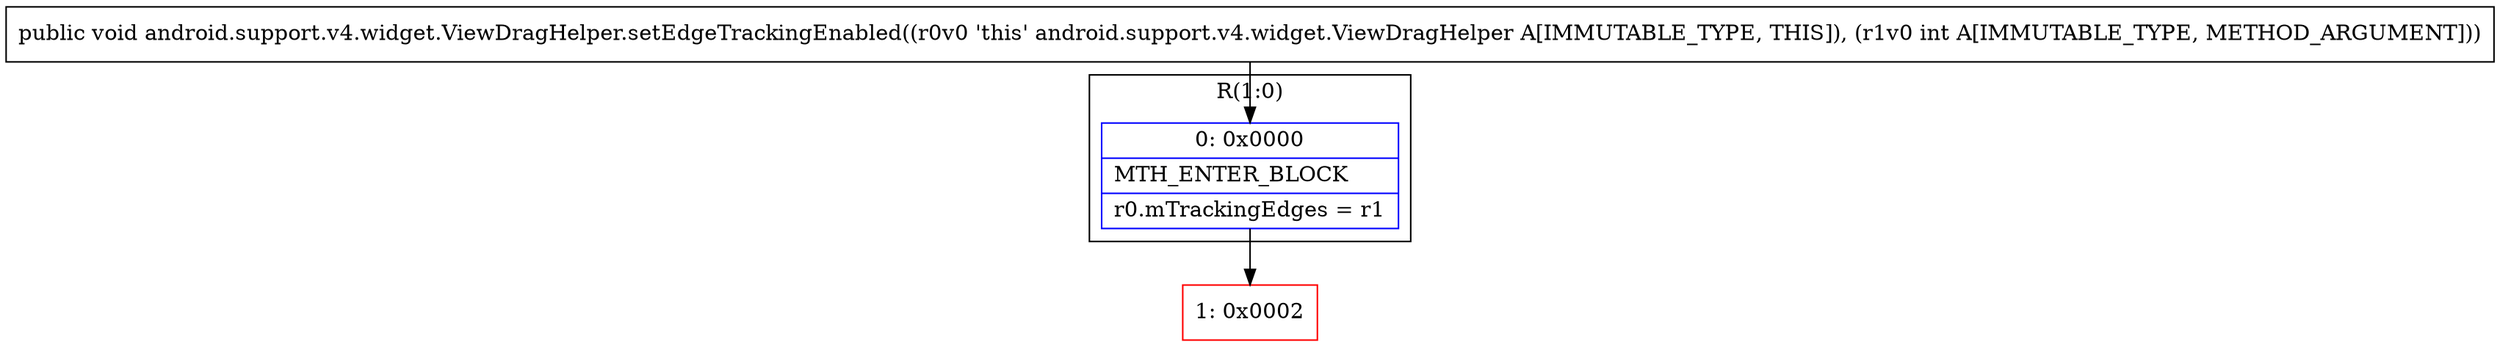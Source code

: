 digraph "CFG forandroid.support.v4.widget.ViewDragHelper.setEdgeTrackingEnabled(I)V" {
subgraph cluster_Region_1290095326 {
label = "R(1:0)";
node [shape=record,color=blue];
Node_0 [shape=record,label="{0\:\ 0x0000|MTH_ENTER_BLOCK\l|r0.mTrackingEdges = r1\l}"];
}
Node_1 [shape=record,color=red,label="{1\:\ 0x0002}"];
MethodNode[shape=record,label="{public void android.support.v4.widget.ViewDragHelper.setEdgeTrackingEnabled((r0v0 'this' android.support.v4.widget.ViewDragHelper A[IMMUTABLE_TYPE, THIS]), (r1v0 int A[IMMUTABLE_TYPE, METHOD_ARGUMENT])) }"];
MethodNode -> Node_0;
Node_0 -> Node_1;
}

